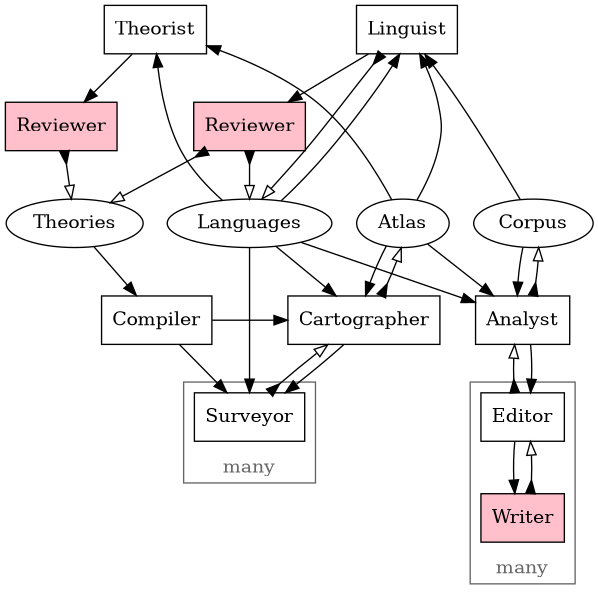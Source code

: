 digraph G {
    overlap=false;
    size="4,4";
    node [shape=box];


    //subgraph cluster_legend {
    //    rank="max";
    //    Human [style=filled, fillcolor=pink];
    //    Data [shape=ellipse];
    //}

    Theorist;
    Linguist;
    {
        rank="same";
        node [style=filled, fillcolor=pink];
        TheoriesReviewer [label="Reviewer"];
        LanguagesReviewer [label="Reviewer"];
    }
    {
        node [shape=ellipse];
        Languages;
        Theories;
        Atlas;
        Corpus;
    }
    Compiler;
    Analyst;

    subgraph cluster_survey {
        Surveyor;

        color = "#666666";
        fontcolor = "#666666";
        label = "many";
        labelloc = "b";
    }

    subgraph cluster_edit {
        Editor;
        Writer [style=filled, fillcolor=pink];

        color = "#666666";
        fontcolor = "#666666";
        label = "many";
        labelloc = "b";
    }

    { rank="min"; Linguist; Theorist; }
    { rank="same"; Languages; Theories; Atlas; Corpus; }
    { rank="same"; Cartographer; Compiler; Analyst; }


    // Workflow: Compile
    edge [dir=forward arrowhead=normal]; // pull
    Theories -> Compiler;
    Compiler -> Surveyor;
    Compiler -> Cartographer;

    // Workflow: Survey
    edge [dir=forward arrowhead=normal]; // pull
    Atlas -> Cartographer;
    Languages -> Cartographer;
    Languages -> Surveyor;
    Cartographer -> Surveyor;
    edge [dir=both arrowtail=inv arrowhead=empty]; // push
    Surveyor -> Cartographer;
    Cartographer -> Atlas;

    // Workflow: Edit
    edge [dir=forward arrowhead=normal]; // pull
    Atlas -> Analyst;
    Languages -> Analyst;
    Corpus -> Analyst;
    Analyst -> Editor;
    Editor -> Writer;
    edge [dir=both arrowtail=inv arrowhead=empty]; // push
    Analyst -> Corpus;
    Editor -> Analyst;
    Writer -> Editor;

    // Workflow: Fit Language
    edge [dir=forward arrowhead=normal]; // pull
    Corpus -> Linguist;
    Atlas -> Linguist;
    Languages -> Linguist;
    Linguist -> LanguagesReviewer;
    edge [dir=both arrowtail=inv arrowhead=empty]; // push
    Linguist -> Languages;
    LanguagesReviewer -> Languages;
    LanguagesReviewer -> Theories;

    // Workflow: Theorize
    edge [dir=forward arrowhead=normal]; // pull
    Atlas -> Theorist;
    Languages ->  Theorist;
    Theorist -> TheoriesReviewer;
    edge [dir=both arrowtail=inv arrowhead=empty]; // push
    TheoriesReviewer -> Theories;
}
